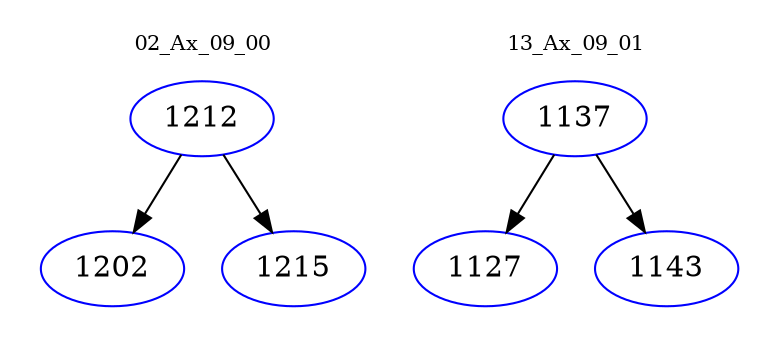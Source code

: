 digraph{
subgraph cluster_0 {
color = white
label = "02_Ax_09_00";
fontsize=10;
T0_1212 [label="1212", color="blue"]
T0_1212 -> T0_1202 [color="black"]
T0_1202 [label="1202", color="blue"]
T0_1212 -> T0_1215 [color="black"]
T0_1215 [label="1215", color="blue"]
}
subgraph cluster_1 {
color = white
label = "13_Ax_09_01";
fontsize=10;
T1_1137 [label="1137", color="blue"]
T1_1137 -> T1_1127 [color="black"]
T1_1127 [label="1127", color="blue"]
T1_1137 -> T1_1143 [color="black"]
T1_1143 [label="1143", color="blue"]
}
}
